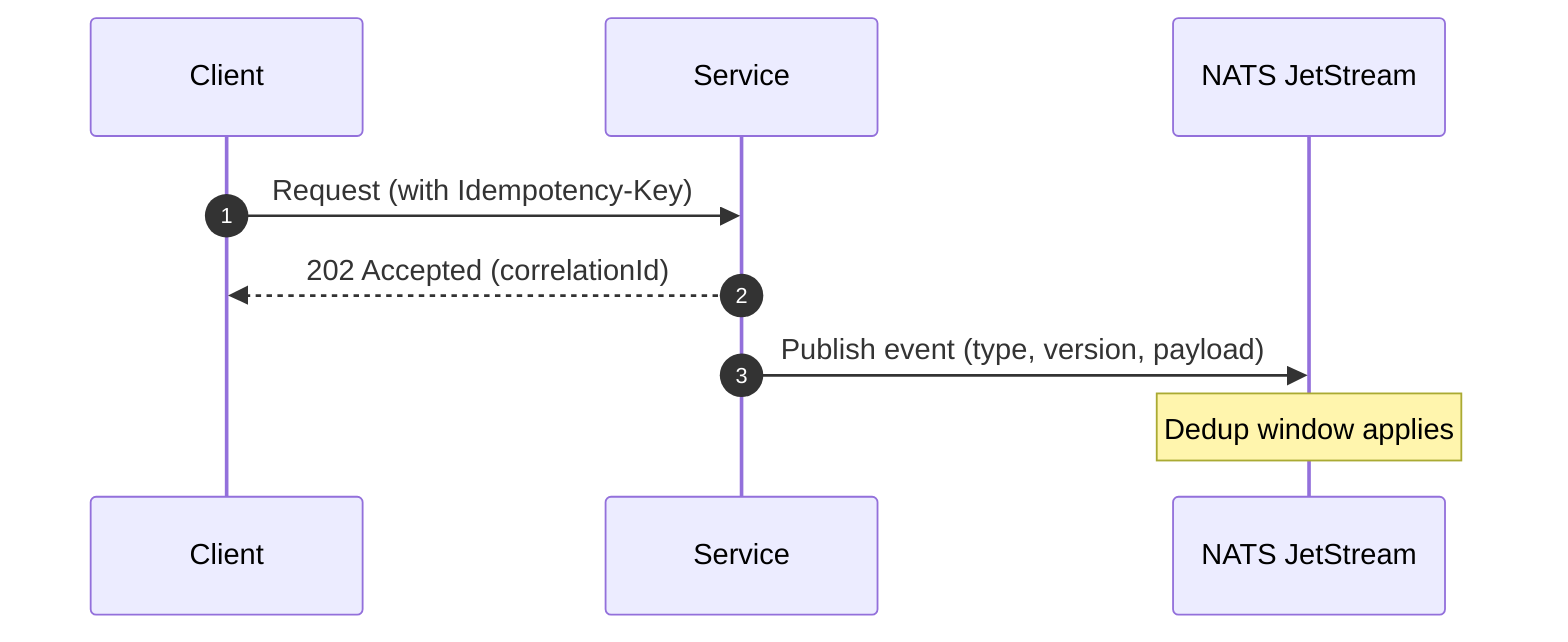 sequenceDiagram
  autonumber
  participant Client
  participant Service
  participant Bus as NATS JetStream
  Client->>Service: Request (with Idempotency-Key)
  Service-->>Client: 202 Accepted (correlationId)
  Service->>Bus: Publish event (type, version, payload)
  Note over Bus: Dedup window applies